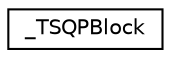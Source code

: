 digraph G
{
  edge [fontname="Helvetica",fontsize="10",labelfontname="Helvetica",labelfontsize="10"];
  node [fontname="Helvetica",fontsize="10",shape=record];
  rankdir="LR";
  Node1 [label="_TSQPBlock",height=0.2,width=0.4,color="black", fillcolor="white", style="filled",URL="$struct___t_s_q_p_block.html"];
}
